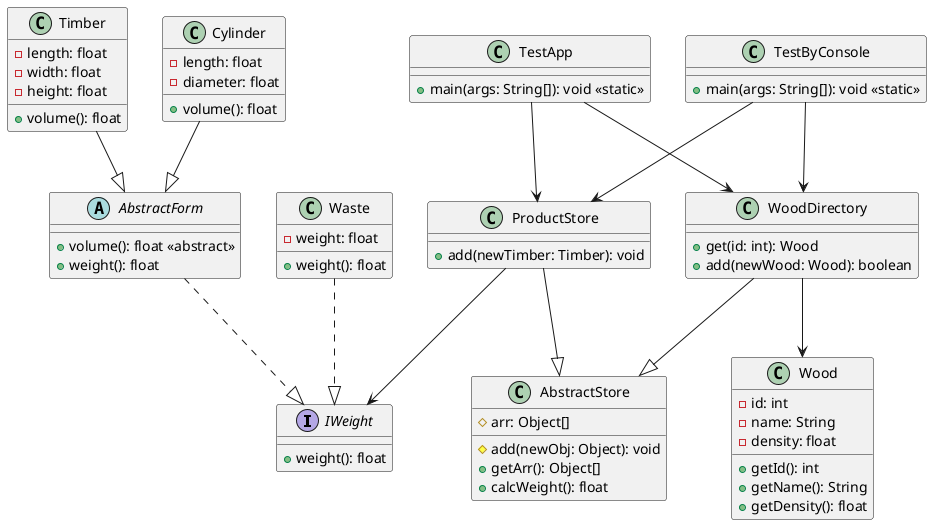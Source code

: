 @startuml "WoodStore - Class Diagram"

    interface IWeight {
        +weight(): float
    }

    abstract class AbstractForm {
        +volume(): float <<abstract>>
        +weight(): float
    }

    AbstractForm -.|> IWeight

    class Wood {
        -id: int
        -name: String
        -density: float

        +getId(): int
        +getName(): String
        +getDensity(): float
    }

    class Timber {
        -length: float
        -width: float
        -height: float

        +volume(): float
    }

    Timber -d-|> AbstractForm

    class Cylinder {
        -length: float
        -diameter: float

        +volume(): float
    }

    Cylinder -d-|> AbstractForm

    class Waste {
        -weight: float
        +weight(): float
    }

    Waste -.|> IWeight : \t

    class AbstractStore {
        #arr: Object[]

        #add(newObj: Object): void
        +getArr(): Object[]
        +calcWeight(): float
    }

    class WoodDirectory {
        +get(id: int): Wood
        +add(newWood: Wood): boolean
    }

    WoodDirectory --> Wood
    WoodDirectory --|> AbstractStore

    class ProductStore {
        +add(newTimber: Timber): void
    }

    ProductStore --> IWeight
    ProductStore --|> AbstractStore

    class TestApp {
        +main(args: String[]): void <<static>>
    }

    TestApp --> ProductStore
    TestApp --> WoodDirectory

    class TestByConsole {
        +main(args: String[]): void <<static>>
    }

    TestByConsole --> ProductStore
    TestByConsole --> WoodDirectory

@enduml